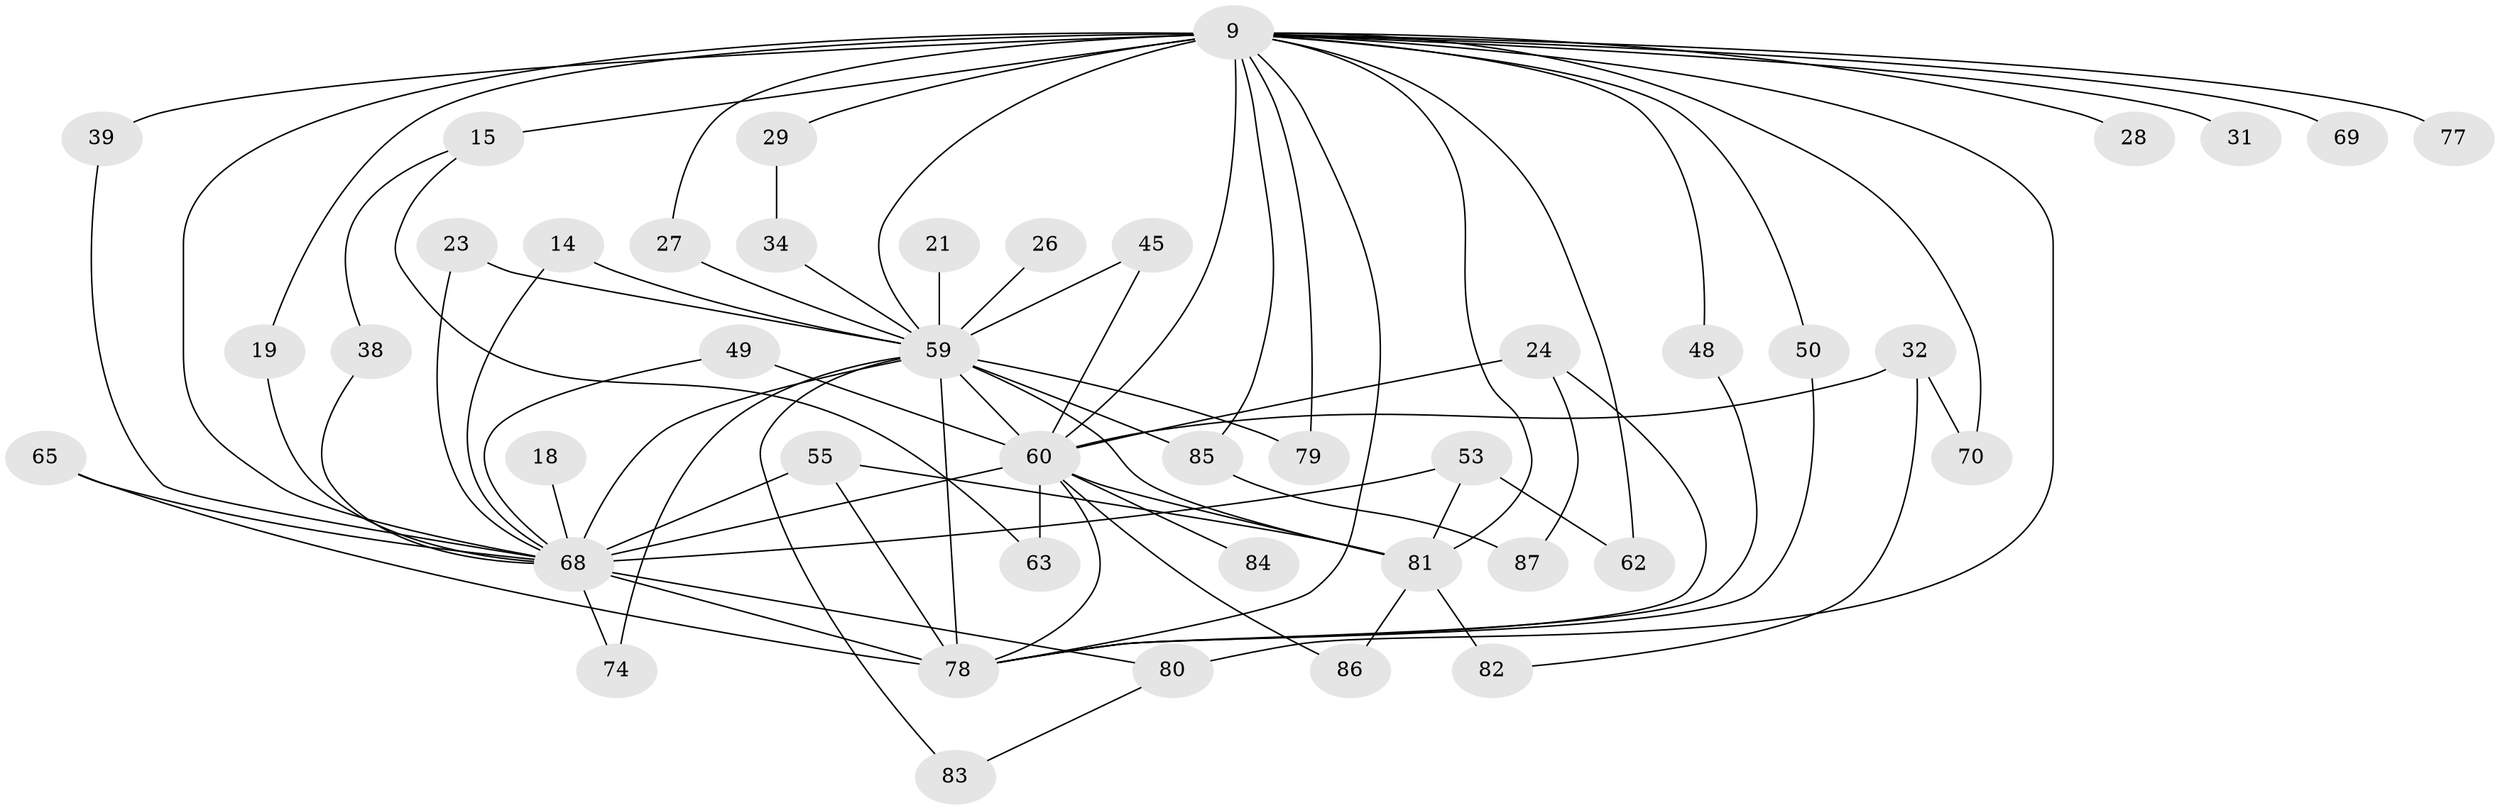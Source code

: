 // original degree distribution, {16: 0.011494252873563218, 17: 0.011494252873563218, 24: 0.011494252873563218, 20: 0.034482758620689655, 18: 0.022988505747126436, 19: 0.022988505747126436, 4: 0.13793103448275862, 3: 0.11494252873563218, 9: 0.011494252873563218, 2: 0.5747126436781609, 5: 0.04597701149425287}
// Generated by graph-tools (version 1.1) at 2025/45/03/09/25 04:45:08]
// undirected, 43 vertices, 77 edges
graph export_dot {
graph [start="1"]
  node [color=gray90,style=filled];
  9 [super="+1+7"];
  14;
  15;
  18;
  19;
  21;
  23;
  24;
  26;
  27;
  28 [super="+20"];
  29;
  31;
  32;
  34;
  38;
  39;
  45;
  48;
  49;
  50;
  53;
  55 [super="+44"];
  59 [super="+47+30+10"];
  60 [super="+42"];
  62;
  63;
  65;
  68 [super="+12+8+17"];
  69;
  70;
  74;
  77;
  78 [super="+72+61+73"];
  79;
  80 [super="+22+51+64"];
  81 [super="+66+75+67+46+76"];
  82;
  83;
  84;
  85 [super="+33"];
  86;
  87;
  9 -- 15 [weight=2];
  9 -- 29 [weight=2];
  9 -- 31 [weight=2];
  9 -- 48;
  9 -- 50;
  9 -- 59 [weight=9];
  9 -- 70;
  9 -- 27;
  9 -- 62;
  9 -- 69 [weight=2];
  9 -- 77 [weight=2];
  9 -- 79;
  9 -- 19;
  9 -- 85;
  9 -- 28 [weight=3];
  9 -- 39;
  9 -- 60 [weight=11];
  9 -- 80 [weight=3];
  9 -- 68 [weight=10];
  9 -- 81 [weight=3];
  9 -- 78;
  14 -- 68;
  14 -- 59;
  15 -- 38;
  15 -- 63;
  18 -- 68 [weight=2];
  19 -- 68;
  21 -- 59 [weight=2];
  23 -- 68;
  23 -- 59;
  24 -- 87;
  24 -- 60 [weight=2];
  24 -- 78;
  26 -- 59 [weight=2];
  27 -- 59;
  29 -- 34;
  32 -- 70;
  32 -- 82;
  32 -- 60 [weight=2];
  34 -- 59;
  38 -- 68;
  39 -- 68;
  45 -- 60;
  45 -- 59;
  48 -- 78;
  49 -- 60;
  49 -- 68;
  50 -- 78;
  53 -- 62;
  53 -- 68 [weight=2];
  53 -- 81;
  55 -- 68 [weight=2];
  55 -- 81;
  55 -- 78 [weight=2];
  59 -- 60 [weight=5];
  59 -- 68 [weight=4];
  59 -- 74;
  59 -- 79;
  59 -- 83;
  59 -- 85 [weight=2];
  59 -- 81 [weight=3];
  59 -- 78 [weight=6];
  60 -- 68 [weight=5];
  60 -- 78 [weight=4];
  60 -- 84;
  60 -- 86;
  60 -- 63;
  60 -- 81;
  65 -- 68;
  65 -- 78;
  68 -- 74;
  68 -- 80 [weight=2];
  68 -- 78 [weight=3];
  80 -- 83;
  81 -- 82;
  81 -- 86;
  85 -- 87;
}
